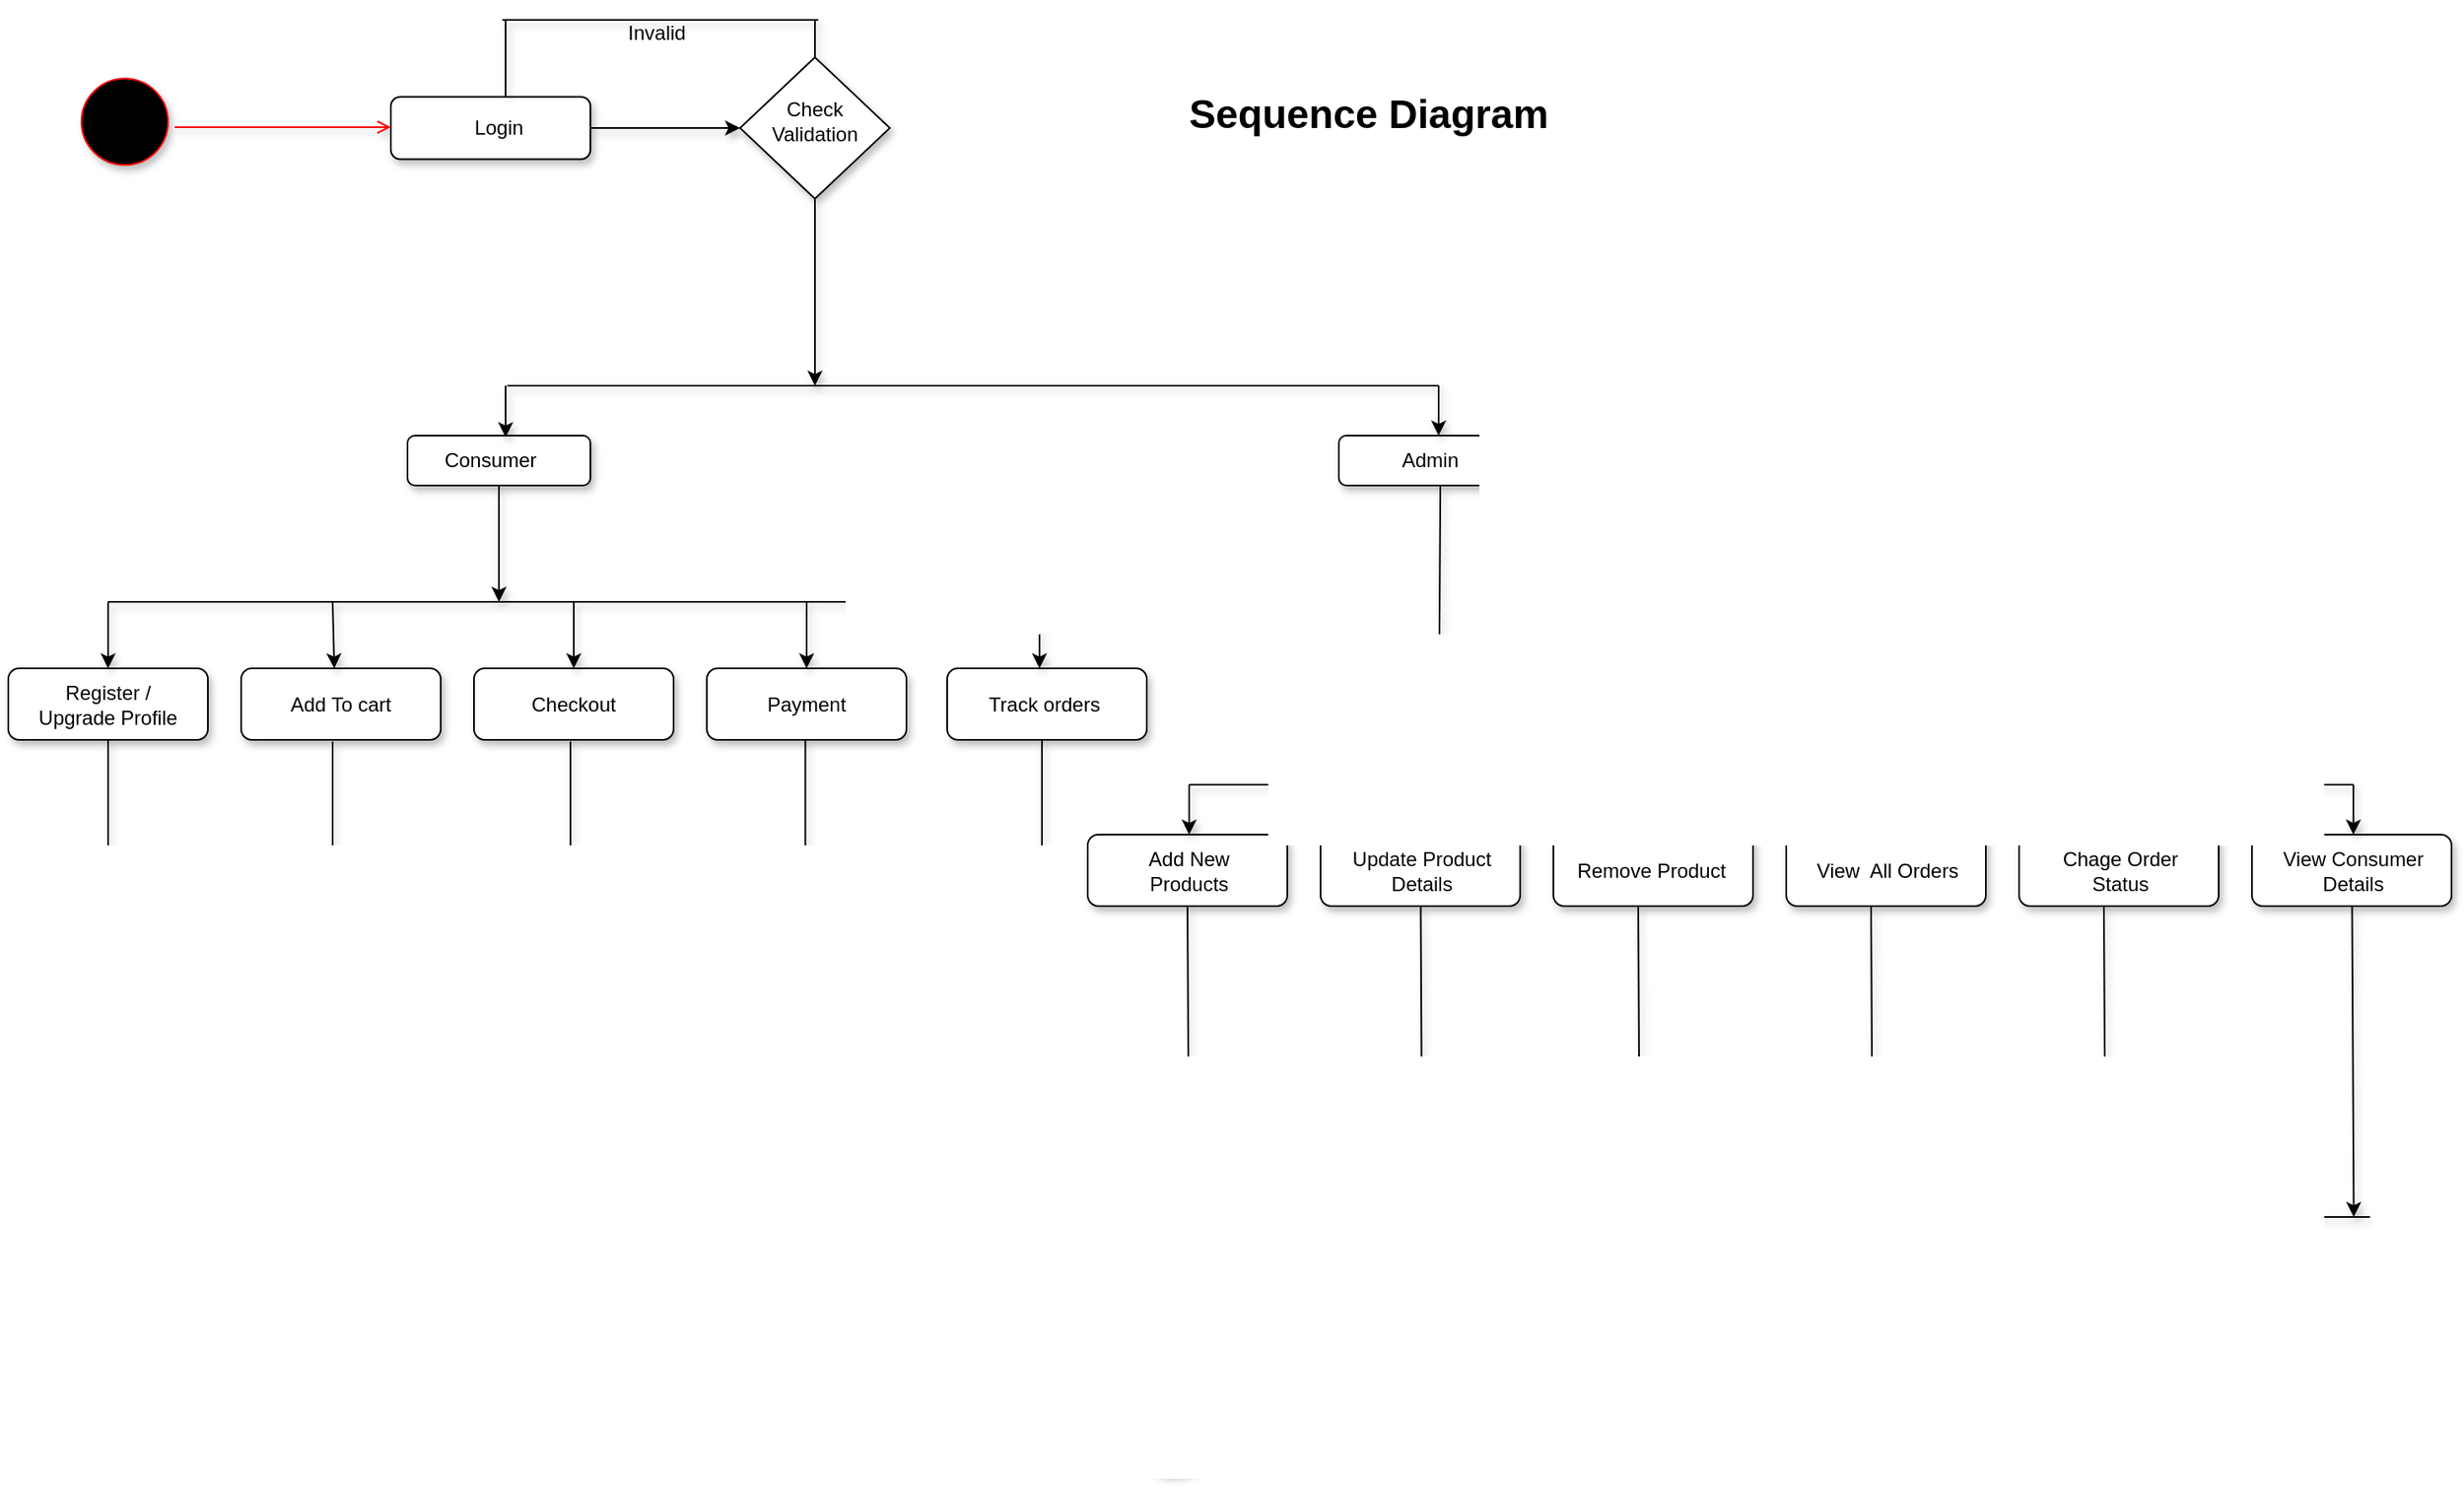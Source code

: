 <mxfile version="19.0.0" type="github">
  <diagram name="Page-1" id="e7e014a7-5840-1c2e-5031-d8a46d1fe8dd">
    <mxGraphModel dx="1769" dy="1134" grid="1" gridSize="10" guides="1" tooltips="1" connect="1" arrows="1" fold="1" page="1" pageScale="1" pageWidth="1169" pageHeight="826" background="none" math="0" shadow="0">
      <root>
        <mxCell id="0" />
        <mxCell id="1" parent="0" />
        <mxCell id="20" value="" style="endArrow=open;strokeColor=#FF0000;endFill=1;rounded=0;shadow=1;" parent="1" edge="1">
          <mxGeometry relative="1" as="geometry">
            <mxPoint x="120" y="104.5" as="sourcePoint" />
            <mxPoint x="250" y="104.5" as="targetPoint" />
          </mxGeometry>
        </mxCell>
        <mxCell id="5" value="" style="ellipse;shape=startState;fillColor=#000000;strokeColor=#ff0000;shadow=1;" parent="1" vertex="1">
          <mxGeometry x="60" y="71.26" width="60" height="60" as="geometry" />
        </mxCell>
        <mxCell id="MXPMxVQfIhnhI3akkJEb-42" value="" style="rounded=1;whiteSpace=wrap;html=1;shadow=1;" vertex="1" parent="1">
          <mxGeometry x="250" y="86.25" width="120" height="37.5" as="geometry" />
        </mxCell>
        <mxCell id="MXPMxVQfIhnhI3akkJEb-43" value="" style="rhombus;whiteSpace=wrap;html=1;shadow=1;" vertex="1" parent="1">
          <mxGeometry x="460" y="62.5" width="90" height="85" as="geometry" />
        </mxCell>
        <mxCell id="MXPMxVQfIhnhI3akkJEb-44" value="" style="rounded=1;whiteSpace=wrap;html=1;shadow=1;" vertex="1" parent="1">
          <mxGeometry x="260" y="290" width="110" height="30" as="geometry" />
        </mxCell>
        <mxCell id="MXPMxVQfIhnhI3akkJEb-45" value="" style="rounded=1;whiteSpace=wrap;html=1;shadow=1;" vertex="1" parent="1">
          <mxGeometry x="820" y="290" width="110" height="30" as="geometry" />
        </mxCell>
        <mxCell id="MXPMxVQfIhnhI3akkJEb-46" value="" style="endArrow=classic;html=1;rounded=0;exitX=1;exitY=0.5;exitDx=0;exitDy=0;entryX=0;entryY=0.5;entryDx=0;entryDy=0;shadow=1;" edge="1" parent="1" source="MXPMxVQfIhnhI3akkJEb-42" target="MXPMxVQfIhnhI3akkJEb-43">
          <mxGeometry width="50" height="50" relative="1" as="geometry">
            <mxPoint x="560" y="400" as="sourcePoint" />
            <mxPoint x="610" y="350" as="targetPoint" />
          </mxGeometry>
        </mxCell>
        <mxCell id="MXPMxVQfIhnhI3akkJEb-47" value="" style="endArrow=none;html=1;rounded=0;exitX=0.575;exitY=-0.007;exitDx=0;exitDy=0;exitPerimeter=0;shadow=1;" edge="1" parent="1" source="MXPMxVQfIhnhI3akkJEb-42">
          <mxGeometry width="50" height="50" relative="1" as="geometry">
            <mxPoint x="560" y="400" as="sourcePoint" />
            <mxPoint x="319" y="40" as="targetPoint" />
          </mxGeometry>
        </mxCell>
        <mxCell id="MXPMxVQfIhnhI3akkJEb-48" value="" style="endArrow=none;html=1;rounded=0;shadow=1;" edge="1" parent="1">
          <mxGeometry width="50" height="50" relative="1" as="geometry">
            <mxPoint x="317" y="40" as="sourcePoint" />
            <mxPoint x="507" y="40" as="targetPoint" />
          </mxGeometry>
        </mxCell>
        <mxCell id="MXPMxVQfIhnhI3akkJEb-49" value="" style="endArrow=none;html=1;rounded=0;exitX=0.5;exitY=0;exitDx=0;exitDy=0;shadow=1;" edge="1" parent="1" source="MXPMxVQfIhnhI3akkJEb-43">
          <mxGeometry width="50" height="50" relative="1" as="geometry">
            <mxPoint x="560" y="400" as="sourcePoint" />
            <mxPoint x="505" y="40" as="targetPoint" />
          </mxGeometry>
        </mxCell>
        <mxCell id="MXPMxVQfIhnhI3akkJEb-50" value="" style="endArrow=none;html=1;rounded=0;shadow=1;" edge="1" parent="1">
          <mxGeometry width="50" height="50" relative="1" as="geometry">
            <mxPoint x="320" y="260" as="sourcePoint" />
            <mxPoint x="880" y="260" as="targetPoint" />
          </mxGeometry>
        </mxCell>
        <mxCell id="MXPMxVQfIhnhI3akkJEb-51" value="" style="endArrow=classic;html=1;rounded=0;exitX=0.5;exitY=1;exitDx=0;exitDy=0;shadow=1;" edge="1" parent="1" source="MXPMxVQfIhnhI3akkJEb-43">
          <mxGeometry width="50" height="50" relative="1" as="geometry">
            <mxPoint x="560" y="400" as="sourcePoint" />
            <mxPoint x="505" y="260" as="targetPoint" />
          </mxGeometry>
        </mxCell>
        <mxCell id="MXPMxVQfIhnhI3akkJEb-52" value="" style="endArrow=classic;html=1;rounded=0;entryX=0.564;entryY=0.033;entryDx=0;entryDy=0;entryPerimeter=0;shadow=1;" edge="1" parent="1">
          <mxGeometry width="50" height="50" relative="1" as="geometry">
            <mxPoint x="319" y="260" as="sourcePoint" />
            <mxPoint x="319.04" y="290.99" as="targetPoint" />
          </mxGeometry>
        </mxCell>
        <mxCell id="MXPMxVQfIhnhI3akkJEb-53" value="" style="endArrow=classic;html=1;rounded=0;shadow=1;" edge="1" parent="1">
          <mxGeometry width="50" height="50" relative="1" as="geometry">
            <mxPoint x="880" y="260" as="sourcePoint" />
            <mxPoint x="880" y="290" as="targetPoint" />
          </mxGeometry>
        </mxCell>
        <mxCell id="MXPMxVQfIhnhI3akkJEb-55" value="" style="rounded=1;whiteSpace=wrap;html=1;shadow=1;" vertex="1" parent="1">
          <mxGeometry x="20" y="430" width="120" height="43" as="geometry" />
        </mxCell>
        <mxCell id="MXPMxVQfIhnhI3akkJEb-56" value="" style="rounded=1;whiteSpace=wrap;html=1;shadow=1;" vertex="1" parent="1">
          <mxGeometry x="160" y="430" width="120" height="43" as="geometry" />
        </mxCell>
        <mxCell id="MXPMxVQfIhnhI3akkJEb-57" value="" style="rounded=1;whiteSpace=wrap;html=1;shadow=1;" vertex="1" parent="1">
          <mxGeometry x="300" y="430" width="120" height="43" as="geometry" />
        </mxCell>
        <mxCell id="MXPMxVQfIhnhI3akkJEb-58" value="" style="rounded=1;whiteSpace=wrap;html=1;shadow=1;" vertex="1" parent="1">
          <mxGeometry x="440" y="430" width="120" height="43" as="geometry" />
        </mxCell>
        <mxCell id="MXPMxVQfIhnhI3akkJEb-59" value="" style="endArrow=classic;html=1;rounded=0;exitX=0.5;exitY=1;exitDx=0;exitDy=0;shadow=1;" edge="1" parent="1" source="MXPMxVQfIhnhI3akkJEb-44">
          <mxGeometry width="50" height="50" relative="1" as="geometry">
            <mxPoint x="560" y="400" as="sourcePoint" />
            <mxPoint x="315" y="390" as="targetPoint" />
          </mxGeometry>
        </mxCell>
        <mxCell id="MXPMxVQfIhnhI3akkJEb-60" value="" style="endArrow=classic;html=1;rounded=0;exitX=0.5;exitY=1;exitDx=0;exitDy=0;shadow=1;" edge="1" parent="1">
          <mxGeometry width="50" height="50" relative="1" as="geometry">
            <mxPoint x="881" y="320" as="sourcePoint" />
            <mxPoint x="880" y="500" as="targetPoint" />
          </mxGeometry>
        </mxCell>
        <mxCell id="MXPMxVQfIhnhI3akkJEb-63" value="" style="rounded=1;whiteSpace=wrap;html=1;shadow=1;" vertex="1" parent="1">
          <mxGeometry x="669" y="530" width="120" height="43" as="geometry" />
        </mxCell>
        <mxCell id="MXPMxVQfIhnhI3akkJEb-64" value="" style="rounded=1;whiteSpace=wrap;html=1;shadow=1;" vertex="1" parent="1">
          <mxGeometry x="809" y="530" width="120" height="43" as="geometry" />
        </mxCell>
        <mxCell id="MXPMxVQfIhnhI3akkJEb-65" value="" style="rounded=1;whiteSpace=wrap;html=1;shadow=1;" vertex="1" parent="1">
          <mxGeometry x="949" y="530" width="120" height="43" as="geometry" />
        </mxCell>
        <mxCell id="MXPMxVQfIhnhI3akkJEb-66" value="" style="rounded=1;whiteSpace=wrap;html=1;shadow=1;" vertex="1" parent="1">
          <mxGeometry x="1089" y="530" width="120" height="43" as="geometry" />
        </mxCell>
        <mxCell id="MXPMxVQfIhnhI3akkJEb-67" value="" style="rounded=1;whiteSpace=wrap;html=1;shadow=1;" vertex="1" parent="1">
          <mxGeometry x="1229" y="530" width="120" height="43" as="geometry" />
        </mxCell>
        <mxCell id="MXPMxVQfIhnhI3akkJEb-68" value="" style="rounded=1;whiteSpace=wrap;html=1;shadow=1;" vertex="1" parent="1">
          <mxGeometry x="1369" y="530" width="120" height="43" as="geometry" />
        </mxCell>
        <mxCell id="MXPMxVQfIhnhI3akkJEb-69" value="" style="rounded=1;whiteSpace=wrap;html=1;shadow=1;" vertex="1" parent="1">
          <mxGeometry x="584.5" y="430" width="120" height="43" as="geometry" />
        </mxCell>
        <mxCell id="MXPMxVQfIhnhI3akkJEb-70" value="Login" style="text;html=1;strokeColor=none;fillColor=none;align=center;verticalAlign=middle;whiteSpace=wrap;rounded=0;shadow=1;" vertex="1" parent="1">
          <mxGeometry x="285" y="90" width="60" height="30" as="geometry" />
        </mxCell>
        <mxCell id="MXPMxVQfIhnhI3akkJEb-71" value="Invalid" style="text;html=1;strokeColor=none;fillColor=none;align=center;verticalAlign=middle;whiteSpace=wrap;rounded=0;shadow=1;" vertex="1" parent="1">
          <mxGeometry x="380" y="32.5" width="60" height="30" as="geometry" />
        </mxCell>
        <mxCell id="MXPMxVQfIhnhI3akkJEb-72" value="Check&lt;br&gt;Validation" style="text;html=1;strokeColor=none;fillColor=none;align=center;verticalAlign=middle;whiteSpace=wrap;rounded=0;shadow=1;" vertex="1" parent="1">
          <mxGeometry x="475" y="86.25" width="60" height="30" as="geometry" />
        </mxCell>
        <mxCell id="MXPMxVQfIhnhI3akkJEb-73" value="Consumer" style="text;html=1;strokeColor=none;fillColor=none;align=center;verticalAlign=middle;whiteSpace=wrap;rounded=0;shadow=1;" vertex="1" parent="1">
          <mxGeometry x="280" y="290" width="60" height="30" as="geometry" />
        </mxCell>
        <mxCell id="MXPMxVQfIhnhI3akkJEb-74" value="Admin" style="text;html=1;strokeColor=none;fillColor=none;align=center;verticalAlign=middle;whiteSpace=wrap;rounded=0;shadow=1;" vertex="1" parent="1">
          <mxGeometry x="845" y="290" width="60" height="30" as="geometry" />
        </mxCell>
        <mxCell id="MXPMxVQfIhnhI3akkJEb-75" value="Register /&lt;br&gt;Upgrade Profile" style="text;html=1;strokeColor=none;fillColor=none;align=center;verticalAlign=middle;whiteSpace=wrap;rounded=0;shadow=1;" vertex="1" parent="1">
          <mxGeometry x="20" y="436.5" width="120" height="30" as="geometry" />
        </mxCell>
        <mxCell id="MXPMxVQfIhnhI3akkJEb-76" value="Add To cart" style="text;html=1;strokeColor=none;fillColor=none;align=center;verticalAlign=middle;whiteSpace=wrap;rounded=0;shadow=1;" vertex="1" parent="1">
          <mxGeometry x="170" y="436.5" width="100" height="30" as="geometry" />
        </mxCell>
        <mxCell id="MXPMxVQfIhnhI3akkJEb-77" value="Checkout" style="text;html=1;strokeColor=none;fillColor=none;align=center;verticalAlign=middle;whiteSpace=wrap;rounded=0;shadow=1;" vertex="1" parent="1">
          <mxGeometry x="310" y="436.5" width="100" height="30" as="geometry" />
        </mxCell>
        <mxCell id="MXPMxVQfIhnhI3akkJEb-78" value="Payment" style="text;html=1;strokeColor=none;fillColor=none;align=center;verticalAlign=middle;whiteSpace=wrap;rounded=0;shadow=1;" vertex="1" parent="1">
          <mxGeometry x="460" y="436.5" width="80" height="30" as="geometry" />
        </mxCell>
        <mxCell id="MXPMxVQfIhnhI3akkJEb-79" value="Track orders" style="text;html=1;strokeColor=none;fillColor=none;align=center;verticalAlign=middle;whiteSpace=wrap;rounded=0;shadow=1;" vertex="1" parent="1">
          <mxGeometry x="604.5" y="436.5" width="75.5" height="30" as="geometry" />
        </mxCell>
        <mxCell id="MXPMxVQfIhnhI3akkJEb-80" value="Add New Products" style="text;html=1;strokeColor=none;fillColor=none;align=center;verticalAlign=middle;whiteSpace=wrap;rounded=0;shadow=1;" vertex="1" parent="1">
          <mxGeometry x="680" y="536.5" width="100" height="30" as="geometry" />
        </mxCell>
        <mxCell id="MXPMxVQfIhnhI3akkJEb-81" value="Update Product Details" style="text;html=1;strokeColor=none;fillColor=none;align=center;verticalAlign=middle;whiteSpace=wrap;rounded=0;shadow=1;" vertex="1" parent="1">
          <mxGeometry x="820" y="536.5" width="100" height="30" as="geometry" />
        </mxCell>
        <mxCell id="MXPMxVQfIhnhI3akkJEb-82" value="Remove Product" style="text;html=1;strokeColor=none;fillColor=none;align=center;verticalAlign=middle;whiteSpace=wrap;rounded=0;shadow=1;" vertex="1" parent="1">
          <mxGeometry x="954.5" y="536.5" width="105.5" height="30" as="geometry" />
        </mxCell>
        <mxCell id="MXPMxVQfIhnhI3akkJEb-83" value="View&amp;nbsp; All Orders" style="text;html=1;strokeColor=none;fillColor=none;align=center;verticalAlign=middle;whiteSpace=wrap;rounded=0;shadow=1;" vertex="1" parent="1">
          <mxGeometry x="1100" y="536.5" width="100" height="30" as="geometry" />
        </mxCell>
        <mxCell id="MXPMxVQfIhnhI3akkJEb-84" value="Chage Order Status" style="text;html=1;strokeColor=none;fillColor=none;align=center;verticalAlign=middle;whiteSpace=wrap;rounded=0;shadow=1;" vertex="1" parent="1">
          <mxGeometry x="1240" y="536.5" width="100" height="30" as="geometry" />
        </mxCell>
        <mxCell id="MXPMxVQfIhnhI3akkJEb-85" value="View Consumer Details" style="text;html=1;strokeColor=none;fillColor=none;align=center;verticalAlign=middle;whiteSpace=wrap;rounded=0;shadow=1;" vertex="1" parent="1">
          <mxGeometry x="1380" y="536.5" width="100" height="30" as="geometry" />
        </mxCell>
        <mxCell id="MXPMxVQfIhnhI3akkJEb-86" value="" style="endArrow=none;html=1;rounded=0;shadow=1;" edge="1" parent="1">
          <mxGeometry width="50" height="50" relative="1" as="geometry">
            <mxPoint x="730" y="500" as="sourcePoint" />
            <mxPoint x="1430" y="500" as="targetPoint" />
          </mxGeometry>
        </mxCell>
        <mxCell id="MXPMxVQfIhnhI3akkJEb-87" value="" style="endArrow=classic;html=1;rounded=0;entryX=0.5;entryY=0;entryDx=0;entryDy=0;shadow=1;" edge="1" parent="1">
          <mxGeometry width="50" height="50" relative="1" as="geometry">
            <mxPoint x="730" y="500" as="sourcePoint" />
            <mxPoint x="730" y="530" as="targetPoint" />
          </mxGeometry>
        </mxCell>
        <mxCell id="MXPMxVQfIhnhI3akkJEb-88" value="" style="endArrow=classic;html=1;rounded=0;shadow=1;" edge="1" parent="1">
          <mxGeometry width="50" height="50" relative="1" as="geometry">
            <mxPoint x="867" y="500" as="sourcePoint" />
            <mxPoint x="867" y="530" as="targetPoint" />
          </mxGeometry>
        </mxCell>
        <mxCell id="MXPMxVQfIhnhI3akkJEb-89" value="" style="endArrow=classic;html=1;rounded=0;entryX=0.425;entryY=0.047;entryDx=0;entryDy=0;entryPerimeter=0;shadow=1;" edge="1" parent="1">
          <mxGeometry width="50" height="50" relative="1" as="geometry">
            <mxPoint x="1000" y="500" as="sourcePoint" />
            <mxPoint x="1001" y="532.021" as="targetPoint" />
          </mxGeometry>
        </mxCell>
        <mxCell id="MXPMxVQfIhnhI3akkJEb-90" value="" style="endArrow=classic;html=1;rounded=0;entryX=0.425;entryY=0.047;entryDx=0;entryDy=0;entryPerimeter=0;shadow=1;" edge="1" parent="1">
          <mxGeometry width="50" height="50" relative="1" as="geometry">
            <mxPoint x="1140" y="500" as="sourcePoint" />
            <mxPoint x="1141" y="532.021" as="targetPoint" />
          </mxGeometry>
        </mxCell>
        <mxCell id="MXPMxVQfIhnhI3akkJEb-91" value="" style="endArrow=classic;html=1;rounded=0;shadow=1;" edge="1" parent="1">
          <mxGeometry width="50" height="50" relative="1" as="geometry">
            <mxPoint x="1280" y="500" as="sourcePoint" />
            <mxPoint x="1280" y="530" as="targetPoint" />
          </mxGeometry>
        </mxCell>
        <mxCell id="MXPMxVQfIhnhI3akkJEb-92" value="" style="endArrow=classic;html=1;rounded=0;entryX=0.5;entryY=0;entryDx=0;entryDy=0;shadow=1;" edge="1" parent="1">
          <mxGeometry width="50" height="50" relative="1" as="geometry">
            <mxPoint x="1430" y="500" as="sourcePoint" />
            <mxPoint x="1430" y="530" as="targetPoint" />
          </mxGeometry>
        </mxCell>
        <mxCell id="MXPMxVQfIhnhI3akkJEb-93" value="" style="endArrow=none;html=1;rounded=0;shadow=1;" edge="1" parent="1">
          <mxGeometry width="50" height="50" relative="1" as="geometry">
            <mxPoint x="80" y="390" as="sourcePoint" />
            <mxPoint x="640" y="390" as="targetPoint" />
          </mxGeometry>
        </mxCell>
        <mxCell id="MXPMxVQfIhnhI3akkJEb-94" value="" style="endArrow=classic;html=1;rounded=0;shadow=1;" edge="1" parent="1">
          <mxGeometry width="50" height="50" relative="1" as="geometry">
            <mxPoint x="640" y="390" as="sourcePoint" />
            <mxPoint x="640" y="430" as="targetPoint" />
          </mxGeometry>
        </mxCell>
        <mxCell id="MXPMxVQfIhnhI3akkJEb-95" value="" style="endArrow=classic;html=1;rounded=0;entryX=0.5;entryY=0;entryDx=0;entryDy=0;shadow=1;" edge="1" parent="1" target="MXPMxVQfIhnhI3akkJEb-58">
          <mxGeometry width="50" height="50" relative="1" as="geometry">
            <mxPoint x="500" y="390" as="sourcePoint" />
            <mxPoint x="610" y="290" as="targetPoint" />
          </mxGeometry>
        </mxCell>
        <mxCell id="MXPMxVQfIhnhI3akkJEb-96" value="" style="endArrow=classic;html=1;rounded=0;entryX=0.5;entryY=0;entryDx=0;entryDy=0;shadow=1;" edge="1" parent="1" target="MXPMxVQfIhnhI3akkJEb-57">
          <mxGeometry width="50" height="50" relative="1" as="geometry">
            <mxPoint x="360" y="390" as="sourcePoint" />
            <mxPoint x="610" y="290" as="targetPoint" />
          </mxGeometry>
        </mxCell>
        <mxCell id="MXPMxVQfIhnhI3akkJEb-97" value="" style="endArrow=classic;html=1;rounded=0;shadow=1;" edge="1" parent="1">
          <mxGeometry width="50" height="50" relative="1" as="geometry">
            <mxPoint x="215" y="390" as="sourcePoint" />
            <mxPoint x="216" y="430" as="targetPoint" />
          </mxGeometry>
        </mxCell>
        <mxCell id="MXPMxVQfIhnhI3akkJEb-98" value="" style="endArrow=classic;html=1;rounded=0;entryX=0.5;entryY=0;entryDx=0;entryDy=0;shadow=1;" edge="1" parent="1" target="MXPMxVQfIhnhI3akkJEb-55">
          <mxGeometry width="50" height="50" relative="1" as="geometry">
            <mxPoint x="80" y="390" as="sourcePoint" />
            <mxPoint x="610" y="290" as="targetPoint" />
          </mxGeometry>
        </mxCell>
        <mxCell id="MXPMxVQfIhnhI3akkJEb-99" value="&lt;h1&gt;&lt;span style=&quot;background-color: initial;&quot;&gt;Sequence Diagram&lt;/span&gt;&lt;br&gt;&lt;/h1&gt;" style="text;html=1;strokeColor=none;fillColor=none;spacing=5;spacingTop=-20;whiteSpace=wrap;overflow=hidden;rounded=0;shadow=1;" vertex="1" parent="1">
          <mxGeometry x="725" y="76.88" width="345" height="48.75" as="geometry" />
        </mxCell>
        <mxCell id="MXPMxVQfIhnhI3akkJEb-100" value="" style="endArrow=none;html=1;rounded=0;shadow=1;" edge="1" parent="1">
          <mxGeometry width="50" height="50" relative="1" as="geometry">
            <mxPoint x="80" y="760" as="sourcePoint" />
            <mxPoint x="1440" y="760" as="targetPoint" />
          </mxGeometry>
        </mxCell>
        <mxCell id="MXPMxVQfIhnhI3akkJEb-101" value="" style="endArrow=classic;html=1;rounded=0;shadow=1;exitX=0.5;exitY=1;exitDx=0;exitDy=0;" edge="1" parent="1" source="MXPMxVQfIhnhI3akkJEb-55">
          <mxGeometry width="50" height="50" relative="1" as="geometry">
            <mxPoint x="750" y="560" as="sourcePoint" />
            <mxPoint x="80" y="760" as="targetPoint" />
          </mxGeometry>
        </mxCell>
        <mxCell id="MXPMxVQfIhnhI3akkJEb-102" value="" style="endArrow=classic;html=1;rounded=0;shadow=1;exitX=0.5;exitY=1;exitDx=0;exitDy=0;" edge="1" parent="1">
          <mxGeometry width="50" height="50" relative="1" as="geometry">
            <mxPoint x="215.0" y="474.0" as="sourcePoint" />
            <mxPoint x="215.0" y="761.0" as="targetPoint" />
          </mxGeometry>
        </mxCell>
        <mxCell id="MXPMxVQfIhnhI3akkJEb-103" value="" style="endArrow=classic;html=1;rounded=0;shadow=1;exitX=0.5;exitY=1;exitDx=0;exitDy=0;" edge="1" parent="1">
          <mxGeometry width="50" height="50" relative="1" as="geometry">
            <mxPoint x="358.0" y="474.0" as="sourcePoint" />
            <mxPoint x="358.0" y="761.0" as="targetPoint" />
          </mxGeometry>
        </mxCell>
        <mxCell id="MXPMxVQfIhnhI3akkJEb-104" value="" style="endArrow=classic;html=1;rounded=0;shadow=1;exitX=0.5;exitY=1;exitDx=0;exitDy=0;" edge="1" parent="1">
          <mxGeometry width="50" height="50" relative="1" as="geometry">
            <mxPoint x="499.23" y="473.0" as="sourcePoint" />
            <mxPoint x="499.23" y="760.0" as="targetPoint" />
          </mxGeometry>
        </mxCell>
        <mxCell id="MXPMxVQfIhnhI3akkJEb-105" value="" style="endArrow=classic;html=1;rounded=0;shadow=1;exitX=0.5;exitY=1;exitDx=0;exitDy=0;" edge="1" parent="1">
          <mxGeometry width="50" height="50" relative="1" as="geometry">
            <mxPoint x="641.48" y="473.0" as="sourcePoint" />
            <mxPoint x="641.48" y="760.0" as="targetPoint" />
          </mxGeometry>
        </mxCell>
        <mxCell id="MXPMxVQfIhnhI3akkJEb-106" value="" style="endArrow=classic;html=1;rounded=0;shadow=1;exitX=0.5;exitY=1;exitDx=0;exitDy=0;" edge="1" parent="1" source="MXPMxVQfIhnhI3akkJEb-63">
          <mxGeometry width="50" height="50" relative="1" as="geometry">
            <mxPoint x="730" y="580" as="sourcePoint" />
            <mxPoint x="730" y="760" as="targetPoint" />
          </mxGeometry>
        </mxCell>
        <mxCell id="MXPMxVQfIhnhI3akkJEb-107" value="" style="endArrow=classic;html=1;rounded=0;shadow=1;exitX=0.5;exitY=1;exitDx=0;exitDy=0;" edge="1" parent="1">
          <mxGeometry width="50" height="50" relative="1" as="geometry">
            <mxPoint x="869.23" y="573.0" as="sourcePoint" />
            <mxPoint x="870.23" y="760.0" as="targetPoint" />
          </mxGeometry>
        </mxCell>
        <mxCell id="MXPMxVQfIhnhI3akkJEb-108" value="" style="endArrow=classic;html=1;rounded=0;shadow=1;exitX=0.5;exitY=1;exitDx=0;exitDy=0;" edge="1" parent="1">
          <mxGeometry width="50" height="50" relative="1" as="geometry">
            <mxPoint x="1000" y="573.0" as="sourcePoint" />
            <mxPoint x="1001" y="760.0" as="targetPoint" />
          </mxGeometry>
        </mxCell>
        <mxCell id="MXPMxVQfIhnhI3akkJEb-109" value="" style="endArrow=classic;html=1;rounded=0;shadow=1;exitX=0.5;exitY=1;exitDx=0;exitDy=0;" edge="1" parent="1">
          <mxGeometry width="50" height="50" relative="1" as="geometry">
            <mxPoint x="1140" y="573.0" as="sourcePoint" />
            <mxPoint x="1141" y="760.0" as="targetPoint" />
          </mxGeometry>
        </mxCell>
        <mxCell id="MXPMxVQfIhnhI3akkJEb-110" value="" style="endArrow=classic;html=1;rounded=0;shadow=1;exitX=0.5;exitY=1;exitDx=0;exitDy=0;" edge="1" parent="1">
          <mxGeometry width="50" height="50" relative="1" as="geometry">
            <mxPoint x="1280" y="573.0" as="sourcePoint" />
            <mxPoint x="1281" y="760.0" as="targetPoint" />
          </mxGeometry>
        </mxCell>
        <mxCell id="MXPMxVQfIhnhI3akkJEb-111" value="" style="endArrow=classic;html=1;rounded=0;shadow=1;exitX=0.5;exitY=1;exitDx=0;exitDy=0;" edge="1" parent="1">
          <mxGeometry width="50" height="50" relative="1" as="geometry">
            <mxPoint x="1429.23" y="573.0" as="sourcePoint" />
            <mxPoint x="1430.23" y="760.0" as="targetPoint" />
          </mxGeometry>
        </mxCell>
        <mxCell id="MXPMxVQfIhnhI3akkJEb-112" value="" style="endArrow=classic;html=1;rounded=0;shadow=1;" edge="1" parent="1">
          <mxGeometry width="50" height="50" relative="1" as="geometry">
            <mxPoint x="720" y="760" as="sourcePoint" />
            <mxPoint x="720" y="860" as="targetPoint" />
          </mxGeometry>
        </mxCell>
        <mxCell id="MXPMxVQfIhnhI3akkJEb-113" value="" style="ellipse;whiteSpace=wrap;html=1;aspect=fixed;shadow=1;" vertex="1" parent="1">
          <mxGeometry x="692" y="860" width="54.5" height="54.5" as="geometry" />
        </mxCell>
      </root>
    </mxGraphModel>
  </diagram>
</mxfile>
